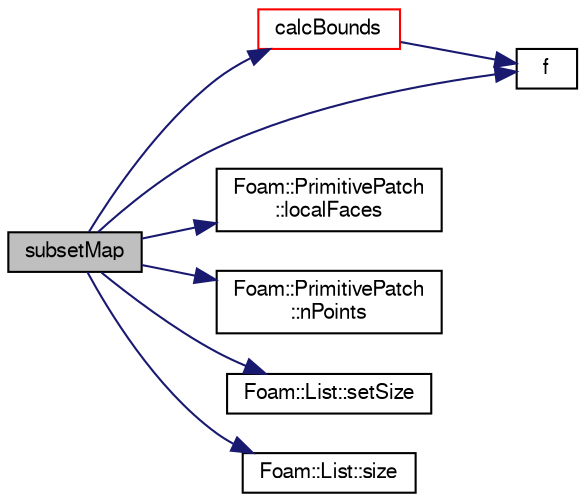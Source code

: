 digraph "subsetMap"
{
  bgcolor="transparent";
  edge [fontname="FreeSans",fontsize="10",labelfontname="FreeSans",labelfontsize="10"];
  node [fontname="FreeSans",fontsize="10",shape=record];
  rankdir="LR";
  Node86 [label="subsetMap",height=0.2,width=0.4,color="black", fillcolor="grey75", style="filled", fontcolor="black"];
  Node86 -> Node87 [color="midnightblue",fontsize="10",style="solid",fontname="FreeSans"];
  Node87 [label="calcBounds",height=0.2,width=0.4,color="red",URL="$a27526.html#a23386088c59e643ed53d59ff85ca7f8d"];
  Node87 -> Node89 [color="midnightblue",fontsize="10",style="solid",fontname="FreeSans"];
  Node89 [label="f",height=0.2,width=0.4,color="black",URL="$a17900.html#a888be93833ac7a23170555c69c690288"];
  Node86 -> Node89 [color="midnightblue",fontsize="10",style="solid",fontname="FreeSans"];
  Node86 -> Node94 [color="midnightblue",fontsize="10",style="solid",fontname="FreeSans"];
  Node94 [label="Foam::PrimitivePatch\l::localFaces",height=0.2,width=0.4,color="black",URL="$a27538.html#aa4bd29e9c9de3d53e26aa2bf2e803c60",tooltip="Return patch faces addressing into local point list. "];
  Node86 -> Node95 [color="midnightblue",fontsize="10",style="solid",fontname="FreeSans"];
  Node95 [label="Foam::PrimitivePatch\l::nPoints",height=0.2,width=0.4,color="black",URL="$a27538.html#a1c886a784a597459dbf2d9470798e9dd",tooltip="Return number of points supporting patch faces. "];
  Node86 -> Node96 [color="midnightblue",fontsize="10",style="solid",fontname="FreeSans"];
  Node96 [label="Foam::List::setSize",height=0.2,width=0.4,color="black",URL="$a25694.html#aedb985ffeaf1bdbfeccc2a8730405703",tooltip="Reset size of List. "];
  Node86 -> Node97 [color="midnightblue",fontsize="10",style="solid",fontname="FreeSans"];
  Node97 [label="Foam::List::size",height=0.2,width=0.4,color="black",URL="$a25694.html#a8a5f6fa29bd4b500caf186f60245b384",tooltip="Override size to be inconsistent with allocated storage. "];
}
